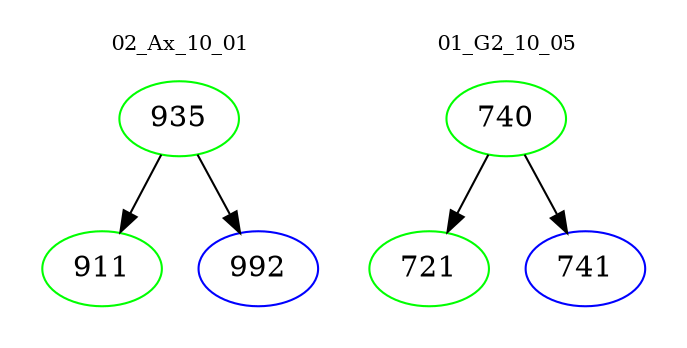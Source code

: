 digraph{
subgraph cluster_0 {
color = white
label = "02_Ax_10_01";
fontsize=10;
T0_935 [label="935", color="green"]
T0_935 -> T0_911 [color="black"]
T0_911 [label="911", color="green"]
T0_935 -> T0_992 [color="black"]
T0_992 [label="992", color="blue"]
}
subgraph cluster_1 {
color = white
label = "01_G2_10_05";
fontsize=10;
T1_740 [label="740", color="green"]
T1_740 -> T1_721 [color="black"]
T1_721 [label="721", color="green"]
T1_740 -> T1_741 [color="black"]
T1_741 [label="741", color="blue"]
}
}
